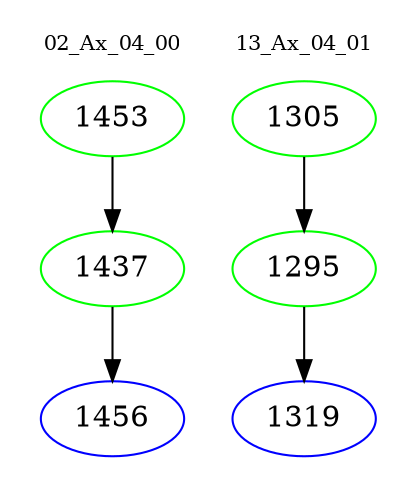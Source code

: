 digraph{
subgraph cluster_0 {
color = white
label = "02_Ax_04_00";
fontsize=10;
T0_1453 [label="1453", color="green"]
T0_1453 -> T0_1437 [color="black"]
T0_1437 [label="1437", color="green"]
T0_1437 -> T0_1456 [color="black"]
T0_1456 [label="1456", color="blue"]
}
subgraph cluster_1 {
color = white
label = "13_Ax_04_01";
fontsize=10;
T1_1305 [label="1305", color="green"]
T1_1305 -> T1_1295 [color="black"]
T1_1295 [label="1295", color="green"]
T1_1295 -> T1_1319 [color="black"]
T1_1319 [label="1319", color="blue"]
}
}
